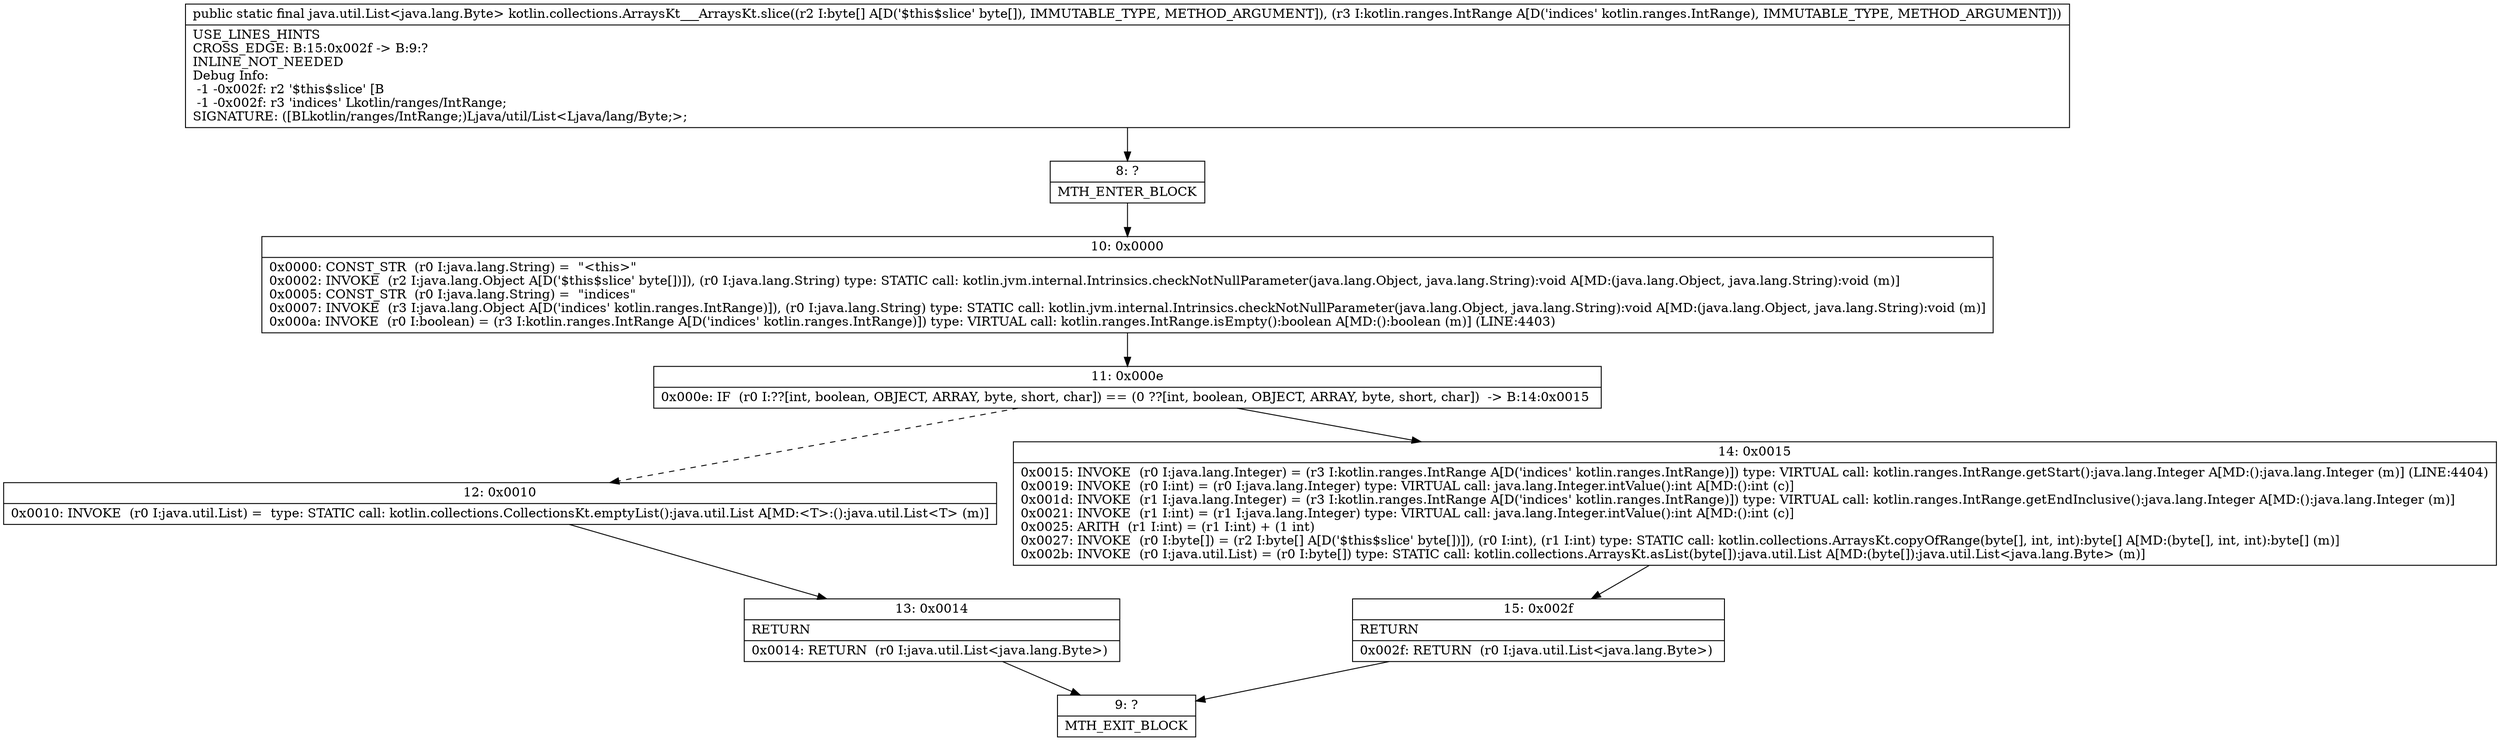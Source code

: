 digraph "CFG forkotlin.collections.ArraysKt___ArraysKt.slice([BLkotlin\/ranges\/IntRange;)Ljava\/util\/List;" {
Node_8 [shape=record,label="{8\:\ ?|MTH_ENTER_BLOCK\l}"];
Node_10 [shape=record,label="{10\:\ 0x0000|0x0000: CONST_STR  (r0 I:java.lang.String) =  \"\<this\>\" \l0x0002: INVOKE  (r2 I:java.lang.Object A[D('$this$slice' byte[])]), (r0 I:java.lang.String) type: STATIC call: kotlin.jvm.internal.Intrinsics.checkNotNullParameter(java.lang.Object, java.lang.String):void A[MD:(java.lang.Object, java.lang.String):void (m)]\l0x0005: CONST_STR  (r0 I:java.lang.String) =  \"indices\" \l0x0007: INVOKE  (r3 I:java.lang.Object A[D('indices' kotlin.ranges.IntRange)]), (r0 I:java.lang.String) type: STATIC call: kotlin.jvm.internal.Intrinsics.checkNotNullParameter(java.lang.Object, java.lang.String):void A[MD:(java.lang.Object, java.lang.String):void (m)]\l0x000a: INVOKE  (r0 I:boolean) = (r3 I:kotlin.ranges.IntRange A[D('indices' kotlin.ranges.IntRange)]) type: VIRTUAL call: kotlin.ranges.IntRange.isEmpty():boolean A[MD:():boolean (m)] (LINE:4403)\l}"];
Node_11 [shape=record,label="{11\:\ 0x000e|0x000e: IF  (r0 I:??[int, boolean, OBJECT, ARRAY, byte, short, char]) == (0 ??[int, boolean, OBJECT, ARRAY, byte, short, char])  \-\> B:14:0x0015 \l}"];
Node_12 [shape=record,label="{12\:\ 0x0010|0x0010: INVOKE  (r0 I:java.util.List) =  type: STATIC call: kotlin.collections.CollectionsKt.emptyList():java.util.List A[MD:\<T\>:():java.util.List\<T\> (m)]\l}"];
Node_13 [shape=record,label="{13\:\ 0x0014|RETURN\l|0x0014: RETURN  (r0 I:java.util.List\<java.lang.Byte\>) \l}"];
Node_9 [shape=record,label="{9\:\ ?|MTH_EXIT_BLOCK\l}"];
Node_14 [shape=record,label="{14\:\ 0x0015|0x0015: INVOKE  (r0 I:java.lang.Integer) = (r3 I:kotlin.ranges.IntRange A[D('indices' kotlin.ranges.IntRange)]) type: VIRTUAL call: kotlin.ranges.IntRange.getStart():java.lang.Integer A[MD:():java.lang.Integer (m)] (LINE:4404)\l0x0019: INVOKE  (r0 I:int) = (r0 I:java.lang.Integer) type: VIRTUAL call: java.lang.Integer.intValue():int A[MD:():int (c)]\l0x001d: INVOKE  (r1 I:java.lang.Integer) = (r3 I:kotlin.ranges.IntRange A[D('indices' kotlin.ranges.IntRange)]) type: VIRTUAL call: kotlin.ranges.IntRange.getEndInclusive():java.lang.Integer A[MD:():java.lang.Integer (m)]\l0x0021: INVOKE  (r1 I:int) = (r1 I:java.lang.Integer) type: VIRTUAL call: java.lang.Integer.intValue():int A[MD:():int (c)]\l0x0025: ARITH  (r1 I:int) = (r1 I:int) + (1 int) \l0x0027: INVOKE  (r0 I:byte[]) = (r2 I:byte[] A[D('$this$slice' byte[])]), (r0 I:int), (r1 I:int) type: STATIC call: kotlin.collections.ArraysKt.copyOfRange(byte[], int, int):byte[] A[MD:(byte[], int, int):byte[] (m)]\l0x002b: INVOKE  (r0 I:java.util.List) = (r0 I:byte[]) type: STATIC call: kotlin.collections.ArraysKt.asList(byte[]):java.util.List A[MD:(byte[]):java.util.List\<java.lang.Byte\> (m)]\l}"];
Node_15 [shape=record,label="{15\:\ 0x002f|RETURN\l|0x002f: RETURN  (r0 I:java.util.List\<java.lang.Byte\>) \l}"];
MethodNode[shape=record,label="{public static final java.util.List\<java.lang.Byte\> kotlin.collections.ArraysKt___ArraysKt.slice((r2 I:byte[] A[D('$this$slice' byte[]), IMMUTABLE_TYPE, METHOD_ARGUMENT]), (r3 I:kotlin.ranges.IntRange A[D('indices' kotlin.ranges.IntRange), IMMUTABLE_TYPE, METHOD_ARGUMENT]))  | USE_LINES_HINTS\lCROSS_EDGE: B:15:0x002f \-\> B:9:?\lINLINE_NOT_NEEDED\lDebug Info:\l  \-1 \-0x002f: r2 '$this$slice' [B\l  \-1 \-0x002f: r3 'indices' Lkotlin\/ranges\/IntRange;\lSIGNATURE: ([BLkotlin\/ranges\/IntRange;)Ljava\/util\/List\<Ljava\/lang\/Byte;\>;\l}"];
MethodNode -> Node_8;Node_8 -> Node_10;
Node_10 -> Node_11;
Node_11 -> Node_12[style=dashed];
Node_11 -> Node_14;
Node_12 -> Node_13;
Node_13 -> Node_9;
Node_14 -> Node_15;
Node_15 -> Node_9;
}

